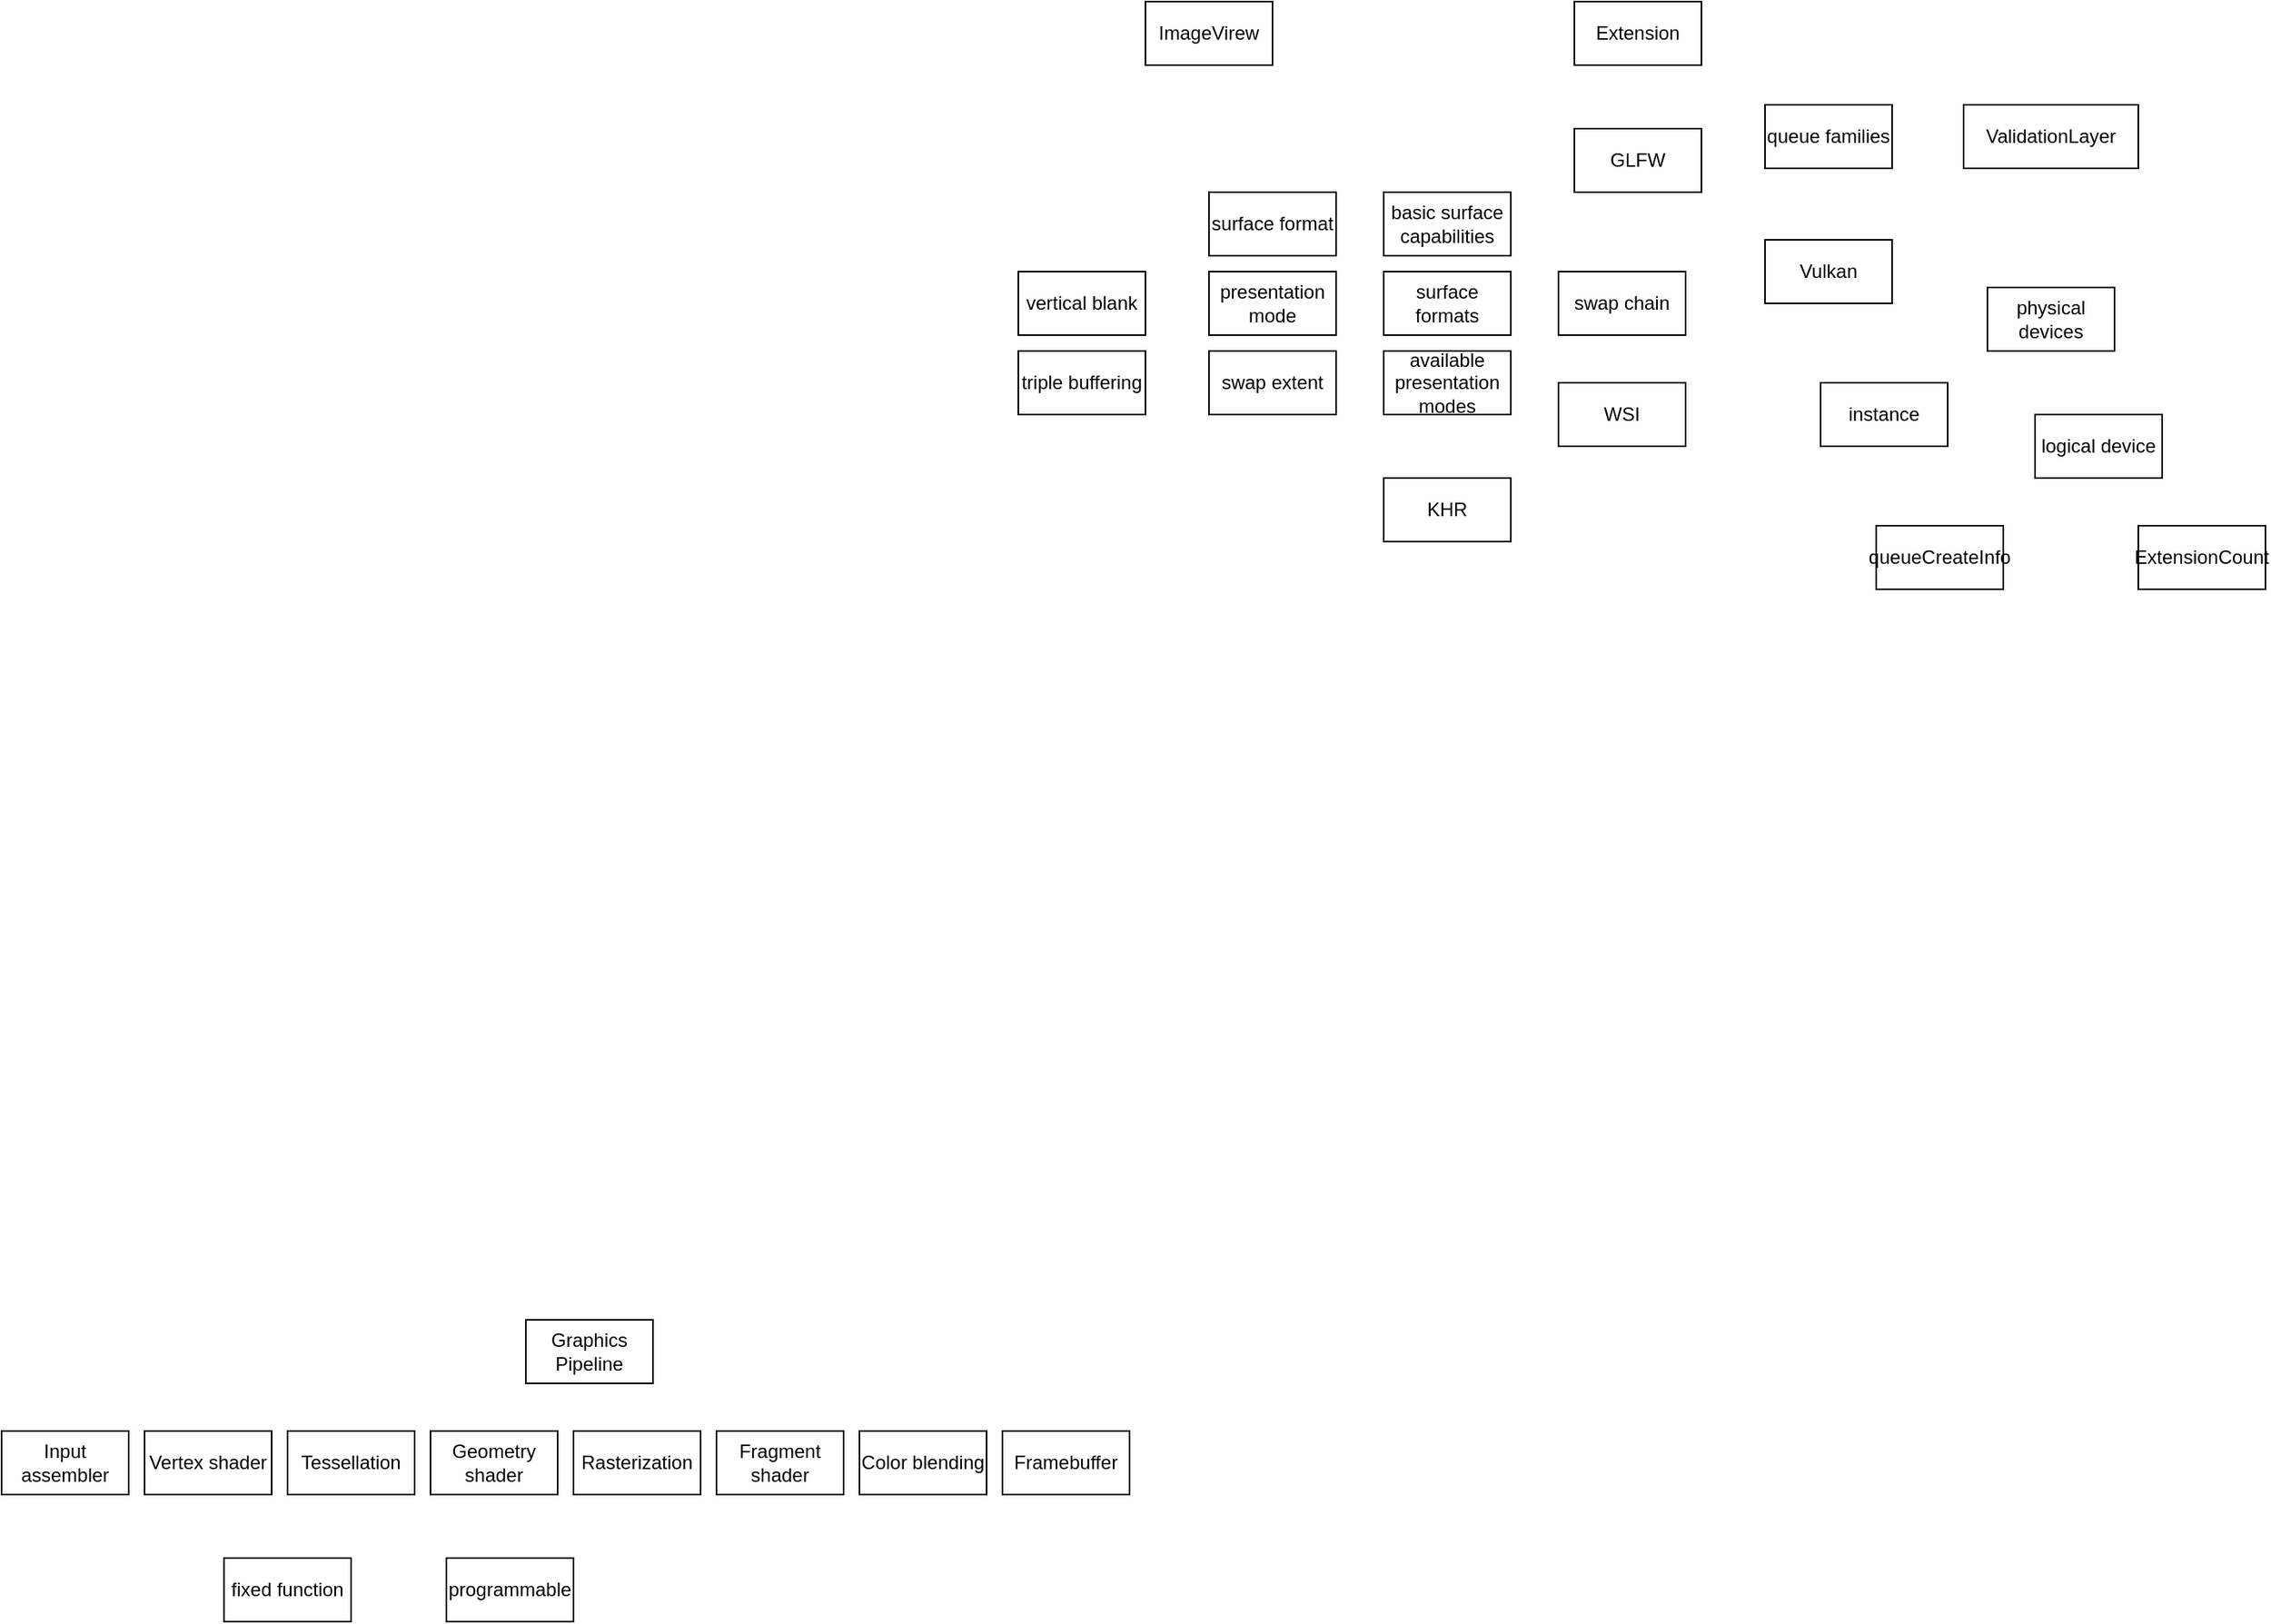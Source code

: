 <mxfile version="21.6.5" type="github">
  <diagram name="Page-1" id="YQkKPv3IHBz7KrScqebn">
    <mxGraphModel dx="616" dy="430" grid="1" gridSize="10" guides="1" tooltips="1" connect="1" arrows="1" fold="1" page="1" pageScale="1" pageWidth="5000" pageHeight="5000" math="0" shadow="0">
      <root>
        <mxCell id="0" />
        <mxCell id="1" parent="0" />
        <mxCell id="zpY-GAfpiMJKnw2xZxAC-1" value="Vulkan" style="rounded=0;whiteSpace=wrap;html=1;" vertex="1" parent="1">
          <mxGeometry x="1610" y="1070" width="80" height="40" as="geometry" />
        </mxCell>
        <mxCell id="zpY-GAfpiMJKnw2xZxAC-2" value="ValidationLayer" style="rounded=0;whiteSpace=wrap;html=1;" vertex="1" parent="1">
          <mxGeometry x="1735" y="985" width="110" height="40" as="geometry" />
        </mxCell>
        <mxCell id="zpY-GAfpiMJKnw2xZxAC-4" value="GLFW" style="rounded=0;whiteSpace=wrap;html=1;" vertex="1" parent="1">
          <mxGeometry x="1490" y="1000" width="80" height="40" as="geometry" />
        </mxCell>
        <mxCell id="zpY-GAfpiMJKnw2xZxAC-5" value="swap chain" style="rounded=0;whiteSpace=wrap;html=1;" vertex="1" parent="1">
          <mxGeometry x="1480" y="1090" width="80" height="40" as="geometry" />
        </mxCell>
        <mxCell id="zpY-GAfpiMJKnw2xZxAC-6" value="WSI" style="rounded=0;whiteSpace=wrap;html=1;" vertex="1" parent="1">
          <mxGeometry x="1480" y="1160" width="80" height="40" as="geometry" />
        </mxCell>
        <mxCell id="zpY-GAfpiMJKnw2xZxAC-7" value="instance" style="rounded=0;whiteSpace=wrap;html=1;" vertex="1" parent="1">
          <mxGeometry x="1645" y="1160" width="80" height="40" as="geometry" />
        </mxCell>
        <mxCell id="zpY-GAfpiMJKnw2xZxAC-8" value="physical devices" style="rounded=0;whiteSpace=wrap;html=1;" vertex="1" parent="1">
          <mxGeometry x="1750" y="1100" width="80" height="40" as="geometry" />
        </mxCell>
        <mxCell id="zpY-GAfpiMJKnw2xZxAC-9" value="queue families" style="rounded=0;whiteSpace=wrap;html=1;" vertex="1" parent="1">
          <mxGeometry x="1610" y="985" width="80" height="40" as="geometry" />
        </mxCell>
        <mxCell id="zpY-GAfpiMJKnw2xZxAC-10" value="logical device" style="rounded=0;whiteSpace=wrap;html=1;" vertex="1" parent="1">
          <mxGeometry x="1780" y="1180" width="80" height="40" as="geometry" />
        </mxCell>
        <mxCell id="zpY-GAfpiMJKnw2xZxAC-11" value="Extension" style="rounded=0;whiteSpace=wrap;html=1;" vertex="1" parent="1">
          <mxGeometry x="1490" y="920" width="80" height="40" as="geometry" />
        </mxCell>
        <mxCell id="zpY-GAfpiMJKnw2xZxAC-12" value="basic surface capabilities" style="rounded=0;whiteSpace=wrap;html=1;" vertex="1" parent="1">
          <mxGeometry x="1370" y="1040" width="80" height="40" as="geometry" />
        </mxCell>
        <mxCell id="zpY-GAfpiMJKnw2xZxAC-13" value="surface formats" style="rounded=0;whiteSpace=wrap;html=1;" vertex="1" parent="1">
          <mxGeometry x="1370" y="1090" width="80" height="40" as="geometry" />
        </mxCell>
        <mxCell id="zpY-GAfpiMJKnw2xZxAC-14" value="available presentation modes" style="rounded=0;whiteSpace=wrap;html=1;" vertex="1" parent="1">
          <mxGeometry x="1370" y="1140" width="80" height="40" as="geometry" />
        </mxCell>
        <mxCell id="zpY-GAfpiMJKnw2xZxAC-15" value="surface format" style="rounded=0;whiteSpace=wrap;html=1;" vertex="1" parent="1">
          <mxGeometry x="1260" y="1040" width="80" height="40" as="geometry" />
        </mxCell>
        <mxCell id="zpY-GAfpiMJKnw2xZxAC-18" value="presentation mode" style="rounded=0;whiteSpace=wrap;html=1;" vertex="1" parent="1">
          <mxGeometry x="1260" y="1090" width="80" height="40" as="geometry" />
        </mxCell>
        <mxCell id="zpY-GAfpiMJKnw2xZxAC-19" value="swap extent" style="rounded=0;whiteSpace=wrap;html=1;" vertex="1" parent="1">
          <mxGeometry x="1260" y="1140" width="80" height="40" as="geometry" />
        </mxCell>
        <mxCell id="zpY-GAfpiMJKnw2xZxAC-20" value="vertical blank" style="rounded=0;whiteSpace=wrap;html=1;" vertex="1" parent="1">
          <mxGeometry x="1140" y="1090" width="80" height="40" as="geometry" />
        </mxCell>
        <mxCell id="zpY-GAfpiMJKnw2xZxAC-21" value="triple buffering" style="rounded=0;whiteSpace=wrap;html=1;" vertex="1" parent="1">
          <mxGeometry x="1140" y="1140" width="80" height="40" as="geometry" />
        </mxCell>
        <mxCell id="zpY-GAfpiMJKnw2xZxAC-22" value="ImageVirew" style="rounded=0;whiteSpace=wrap;html=1;" vertex="1" parent="1">
          <mxGeometry x="1220" y="920" width="80" height="40" as="geometry" />
        </mxCell>
        <mxCell id="zpY-GAfpiMJKnw2xZxAC-23" value="queueCreateInfo" style="rounded=0;whiteSpace=wrap;html=1;" vertex="1" parent="1">
          <mxGeometry x="1680" y="1250" width="80" height="40" as="geometry" />
        </mxCell>
        <mxCell id="zpY-GAfpiMJKnw2xZxAC-24" value="ExtensionCount" style="rounded=0;whiteSpace=wrap;html=1;" vertex="1" parent="1">
          <mxGeometry x="1845" y="1250" width="80" height="40" as="geometry" />
        </mxCell>
        <mxCell id="zpY-GAfpiMJKnw2xZxAC-28" value="KHR" style="rounded=0;whiteSpace=wrap;html=1;" vertex="1" parent="1">
          <mxGeometry x="1370" y="1220" width="80" height="40" as="geometry" />
        </mxCell>
        <mxCell id="zpY-GAfpiMJKnw2xZxAC-29" value="Graphics Pipeline" style="rounded=0;whiteSpace=wrap;html=1;" vertex="1" parent="1">
          <mxGeometry x="830" y="1750" width="80" height="40" as="geometry" />
        </mxCell>
        <mxCell id="zpY-GAfpiMJKnw2xZxAC-30" value="Input assembler" style="rounded=0;whiteSpace=wrap;html=1;" vertex="1" parent="1">
          <mxGeometry x="500" y="1820" width="80" height="40" as="geometry" />
        </mxCell>
        <mxCell id="zpY-GAfpiMJKnw2xZxAC-31" value="Vertex shader" style="rounded=0;whiteSpace=wrap;html=1;" vertex="1" parent="1">
          <mxGeometry x="590" y="1820" width="80" height="40" as="geometry" />
        </mxCell>
        <mxCell id="zpY-GAfpiMJKnw2xZxAC-32" value="Tessellation" style="rounded=0;whiteSpace=wrap;html=1;" vertex="1" parent="1">
          <mxGeometry x="680" y="1820" width="80" height="40" as="geometry" />
        </mxCell>
        <mxCell id="zpY-GAfpiMJKnw2xZxAC-33" value="Geometry shader" style="rounded=0;whiteSpace=wrap;html=1;" vertex="1" parent="1">
          <mxGeometry x="770" y="1820" width="80" height="40" as="geometry" />
        </mxCell>
        <mxCell id="zpY-GAfpiMJKnw2xZxAC-34" value="Rasterization" style="rounded=0;whiteSpace=wrap;html=1;" vertex="1" parent="1">
          <mxGeometry x="860" y="1820" width="80" height="40" as="geometry" />
        </mxCell>
        <mxCell id="zpY-GAfpiMJKnw2xZxAC-35" value="Fragment shader" style="rounded=0;whiteSpace=wrap;html=1;" vertex="1" parent="1">
          <mxGeometry x="950" y="1820" width="80" height="40" as="geometry" />
        </mxCell>
        <mxCell id="zpY-GAfpiMJKnw2xZxAC-36" value="Color blending" style="rounded=0;whiteSpace=wrap;html=1;" vertex="1" parent="1">
          <mxGeometry x="1040" y="1820" width="80" height="40" as="geometry" />
        </mxCell>
        <mxCell id="zpY-GAfpiMJKnw2xZxAC-37" value="Framebuffer" style="rounded=0;whiteSpace=wrap;html=1;" vertex="1" parent="1">
          <mxGeometry x="1130" y="1820" width="80" height="40" as="geometry" />
        </mxCell>
        <mxCell id="zpY-GAfpiMJKnw2xZxAC-47" value="fixed function" style="rounded=0;whiteSpace=wrap;html=1;" vertex="1" parent="1">
          <mxGeometry x="640" y="1900" width="80" height="40" as="geometry" />
        </mxCell>
        <mxCell id="zpY-GAfpiMJKnw2xZxAC-48" value="programmable" style="rounded=0;whiteSpace=wrap;html=1;" vertex="1" parent="1">
          <mxGeometry x="780" y="1900" width="80" height="40" as="geometry" />
        </mxCell>
      </root>
    </mxGraphModel>
  </diagram>
</mxfile>
